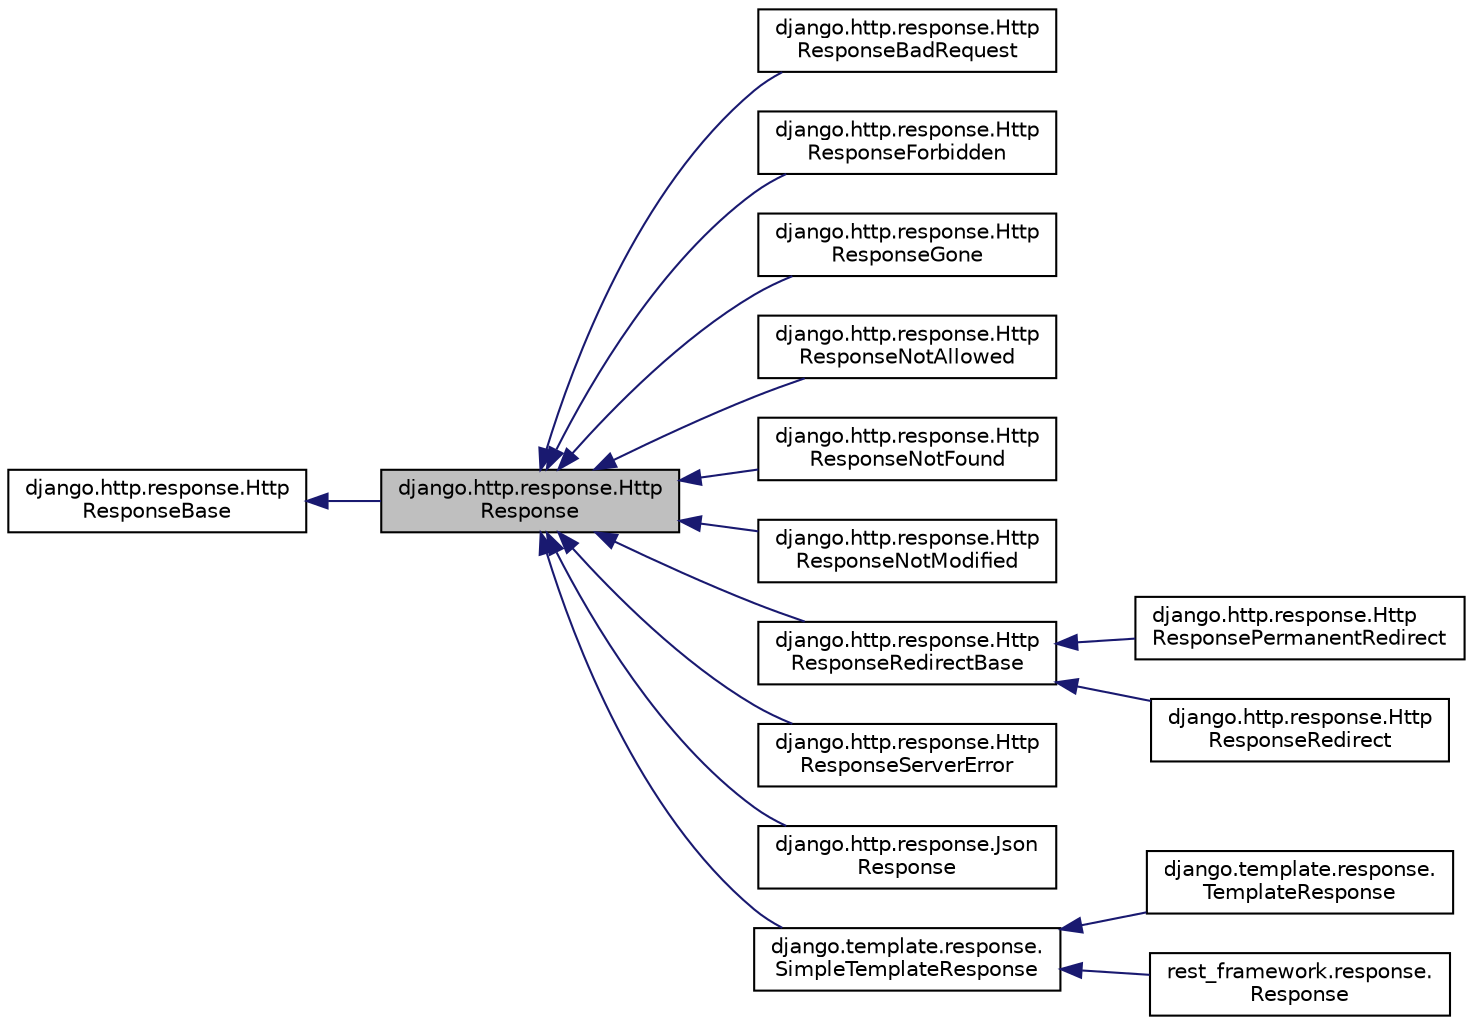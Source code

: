 digraph "django.http.response.HttpResponse"
{
 // LATEX_PDF_SIZE
  edge [fontname="Helvetica",fontsize="10",labelfontname="Helvetica",labelfontsize="10"];
  node [fontname="Helvetica",fontsize="10",shape=record];
  rankdir="LR";
  Node1 [label="django.http.response.Http\lResponse",height=0.2,width=0.4,color="black", fillcolor="grey75", style="filled", fontcolor="black",tooltip=" "];
  Node2 -> Node1 [dir="back",color="midnightblue",fontsize="10",style="solid",fontname="Helvetica"];
  Node2 [label="django.http.response.Http\lResponseBase",height=0.2,width=0.4,color="black", fillcolor="white", style="filled",URL="$dd/db4/classdjango_1_1http_1_1response_1_1_http_response_base.html",tooltip=" "];
  Node1 -> Node3 [dir="back",color="midnightblue",fontsize="10",style="solid",fontname="Helvetica"];
  Node3 [label="django.http.response.Http\lResponseBadRequest",height=0.2,width=0.4,color="black", fillcolor="white", style="filled",URL="$de/da5/classdjango_1_1http_1_1response_1_1_http_response_bad_request.html",tooltip=" "];
  Node1 -> Node4 [dir="back",color="midnightblue",fontsize="10",style="solid",fontname="Helvetica"];
  Node4 [label="django.http.response.Http\lResponseForbidden",height=0.2,width=0.4,color="black", fillcolor="white", style="filled",URL="$dc/da9/classdjango_1_1http_1_1response_1_1_http_response_forbidden.html",tooltip=" "];
  Node1 -> Node5 [dir="back",color="midnightblue",fontsize="10",style="solid",fontname="Helvetica"];
  Node5 [label="django.http.response.Http\lResponseGone",height=0.2,width=0.4,color="black", fillcolor="white", style="filled",URL="$dc/d45/classdjango_1_1http_1_1response_1_1_http_response_gone.html",tooltip=" "];
  Node1 -> Node6 [dir="back",color="midnightblue",fontsize="10",style="solid",fontname="Helvetica"];
  Node6 [label="django.http.response.Http\lResponseNotAllowed",height=0.2,width=0.4,color="black", fillcolor="white", style="filled",URL="$d9/dd5/classdjango_1_1http_1_1response_1_1_http_response_not_allowed.html",tooltip=" "];
  Node1 -> Node7 [dir="back",color="midnightblue",fontsize="10",style="solid",fontname="Helvetica"];
  Node7 [label="django.http.response.Http\lResponseNotFound",height=0.2,width=0.4,color="black", fillcolor="white", style="filled",URL="$d9/d36/classdjango_1_1http_1_1response_1_1_http_response_not_found.html",tooltip=" "];
  Node1 -> Node8 [dir="back",color="midnightblue",fontsize="10",style="solid",fontname="Helvetica"];
  Node8 [label="django.http.response.Http\lResponseNotModified",height=0.2,width=0.4,color="black", fillcolor="white", style="filled",URL="$d2/dee/classdjango_1_1http_1_1response_1_1_http_response_not_modified.html",tooltip=" "];
  Node1 -> Node9 [dir="back",color="midnightblue",fontsize="10",style="solid",fontname="Helvetica"];
  Node9 [label="django.http.response.Http\lResponseRedirectBase",height=0.2,width=0.4,color="black", fillcolor="white", style="filled",URL="$d9/d32/classdjango_1_1http_1_1response_1_1_http_response_redirect_base.html",tooltip=" "];
  Node9 -> Node10 [dir="back",color="midnightblue",fontsize="10",style="solid",fontname="Helvetica"];
  Node10 [label="django.http.response.Http\lResponsePermanentRedirect",height=0.2,width=0.4,color="black", fillcolor="white", style="filled",URL="$d5/d38/classdjango_1_1http_1_1response_1_1_http_response_permanent_redirect.html",tooltip=" "];
  Node9 -> Node11 [dir="back",color="midnightblue",fontsize="10",style="solid",fontname="Helvetica"];
  Node11 [label="django.http.response.Http\lResponseRedirect",height=0.2,width=0.4,color="black", fillcolor="white", style="filled",URL="$db/d05/classdjango_1_1http_1_1response_1_1_http_response_redirect.html",tooltip=" "];
  Node1 -> Node12 [dir="back",color="midnightblue",fontsize="10",style="solid",fontname="Helvetica"];
  Node12 [label="django.http.response.Http\lResponseServerError",height=0.2,width=0.4,color="black", fillcolor="white", style="filled",URL="$df/d7f/classdjango_1_1http_1_1response_1_1_http_response_server_error.html",tooltip=" "];
  Node1 -> Node13 [dir="back",color="midnightblue",fontsize="10",style="solid",fontname="Helvetica"];
  Node13 [label="django.http.response.Json\lResponse",height=0.2,width=0.4,color="black", fillcolor="white", style="filled",URL="$d0/d41/classdjango_1_1http_1_1response_1_1_json_response.html",tooltip=" "];
  Node1 -> Node14 [dir="back",color="midnightblue",fontsize="10",style="solid",fontname="Helvetica"];
  Node14 [label="django.template.response.\lSimpleTemplateResponse",height=0.2,width=0.4,color="black", fillcolor="white", style="filled",URL="$d9/dd8/classdjango_1_1template_1_1response_1_1_simple_template_response.html",tooltip=" "];
  Node14 -> Node15 [dir="back",color="midnightblue",fontsize="10",style="solid",fontname="Helvetica"];
  Node15 [label="django.template.response.\lTemplateResponse",height=0.2,width=0.4,color="black", fillcolor="white", style="filled",URL="$db/d13/classdjango_1_1template_1_1response_1_1_template_response.html",tooltip=" "];
  Node14 -> Node16 [dir="back",color="midnightblue",fontsize="10",style="solid",fontname="Helvetica"];
  Node16 [label="rest_framework.response.\lResponse",height=0.2,width=0.4,color="black", fillcolor="white", style="filled",URL="$d1/d5f/classrest__framework_1_1response_1_1_response.html",tooltip=" "];
}
